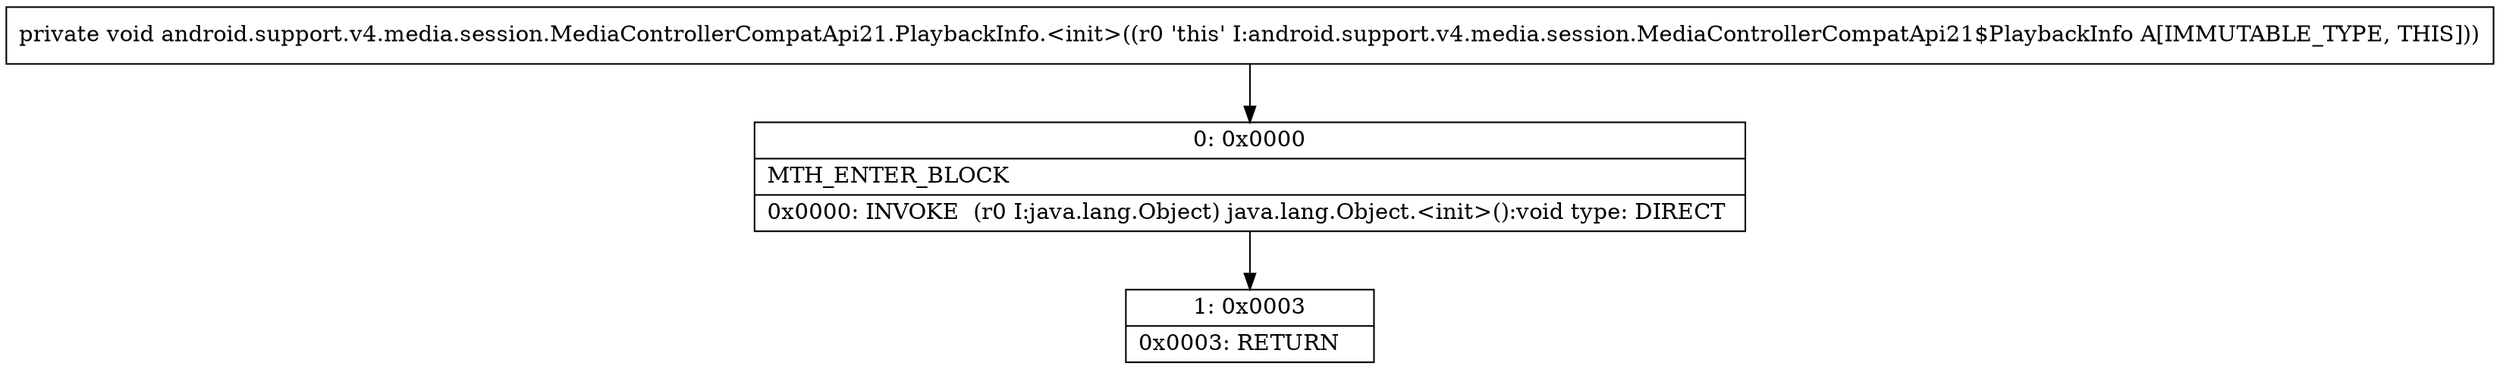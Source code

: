 digraph "CFG forandroid.support.v4.media.session.MediaControllerCompatApi21.PlaybackInfo.\<init\>()V" {
Node_0 [shape=record,label="{0\:\ 0x0000|MTH_ENTER_BLOCK\l|0x0000: INVOKE  (r0 I:java.lang.Object) java.lang.Object.\<init\>():void type: DIRECT \l}"];
Node_1 [shape=record,label="{1\:\ 0x0003|0x0003: RETURN   \l}"];
MethodNode[shape=record,label="{private void android.support.v4.media.session.MediaControllerCompatApi21.PlaybackInfo.\<init\>((r0 'this' I:android.support.v4.media.session.MediaControllerCompatApi21$PlaybackInfo A[IMMUTABLE_TYPE, THIS])) }"];
MethodNode -> Node_0;
Node_0 -> Node_1;
}

